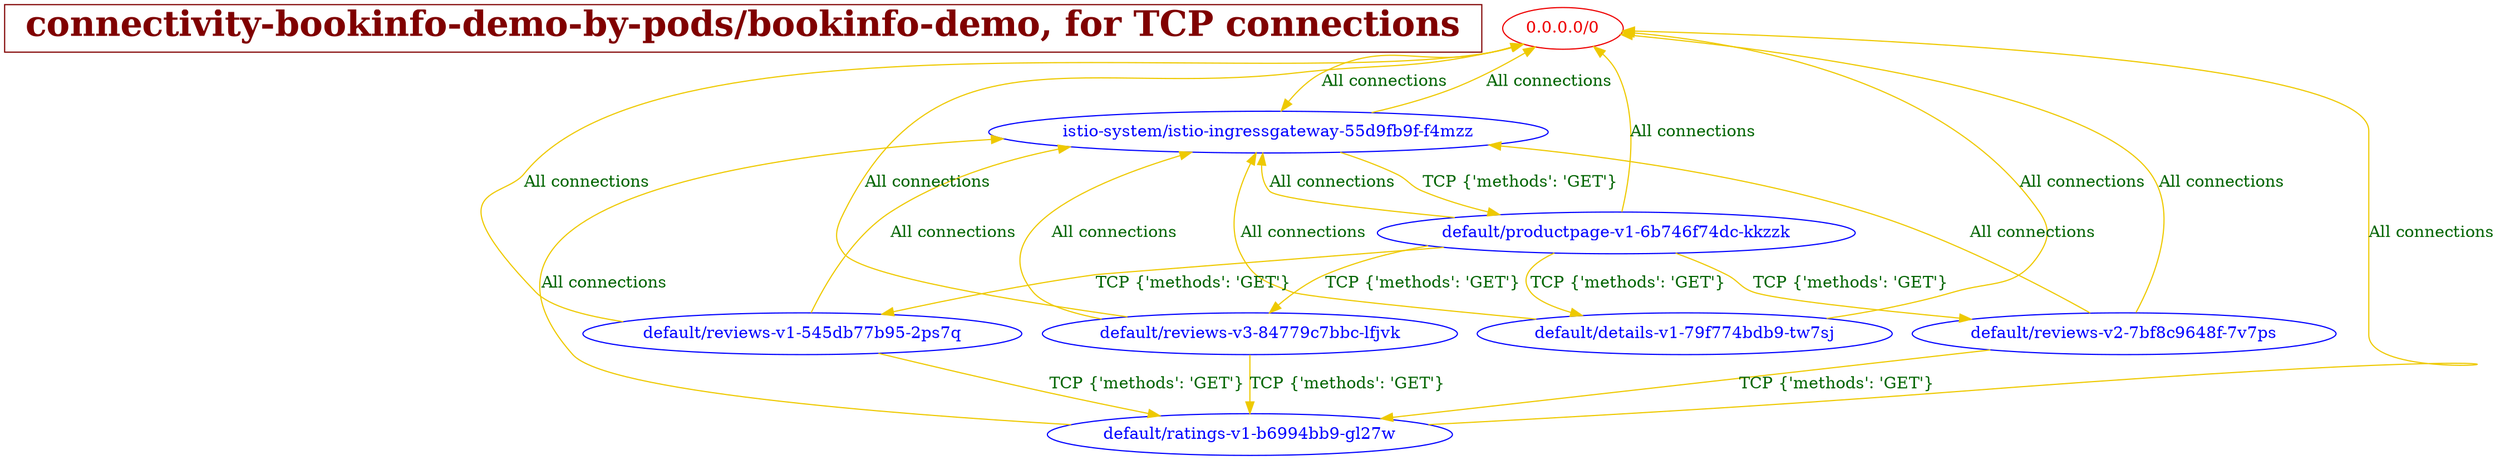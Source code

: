 // The Connectivity Graph of bookinfo-demo, for TCP connections
digraph {
	HEADER [shape="box" label=< <B>connectivity-bookinfo-demo-by-pods/bookinfo-demo, for TCP connections</B> > fontsize=30 color=webmaroon fontcolor=webmaroon];
	"0.0.0.0/0" [label="0.0.0.0/0" color="red2" fontcolor="red2"]
	"default/details-v1-79f774bdb9-tw7sj" [label="default/details-v1-79f774bdb9-tw7sj" color="blue" fontcolor="blue"]
	"default/productpage-v1-6b746f74dc-kkzzk" [label="default/productpage-v1-6b746f74dc-kkzzk" color="blue" fontcolor="blue"]
	"default/ratings-v1-b6994bb9-gl27w" [label="default/ratings-v1-b6994bb9-gl27w" color="blue" fontcolor="blue"]
	"default/reviews-v1-545db77b95-2ps7q" [label="default/reviews-v1-545db77b95-2ps7q" color="blue" fontcolor="blue"]
	"default/reviews-v2-7bf8c9648f-7v7ps" [label="default/reviews-v2-7bf8c9648f-7v7ps" color="blue" fontcolor="blue"]
	"default/reviews-v3-84779c7bbc-lfjvk" [label="default/reviews-v3-84779c7bbc-lfjvk" color="blue" fontcolor="blue"]
	"istio-system/istio-ingressgateway-55d9fb9f-f4mzz" [label="istio-system/istio-ingressgateway-55d9fb9f-f4mzz" color="blue" fontcolor="blue"]
	"0.0.0.0/0" -> "istio-system/istio-ingressgateway-55d9fb9f-f4mzz" [label="All connections" color="gold2" fontcolor="darkgreen"]
	"default/details-v1-79f774bdb9-tw7sj" -> "0.0.0.0/0" [label="All connections" color="gold2" fontcolor="darkgreen"]
	"default/details-v1-79f774bdb9-tw7sj" -> "istio-system/istio-ingressgateway-55d9fb9f-f4mzz" [label="All connections" color="gold2" fontcolor="darkgreen"]
	"default/productpage-v1-6b746f74dc-kkzzk" -> "0.0.0.0/0" [label="All connections" color="gold2" fontcolor="darkgreen"]
	"default/productpage-v1-6b746f74dc-kkzzk" -> "default/details-v1-79f774bdb9-tw7sj" [label="TCP {'methods': 'GET'}" color="gold2" fontcolor="darkgreen"]
	"default/productpage-v1-6b746f74dc-kkzzk" -> "default/reviews-v1-545db77b95-2ps7q" [label="TCP {'methods': 'GET'}" color="gold2" fontcolor="darkgreen"]
	"default/productpage-v1-6b746f74dc-kkzzk" -> "default/reviews-v2-7bf8c9648f-7v7ps" [label="TCP {'methods': 'GET'}" color="gold2" fontcolor="darkgreen"]
	"default/productpage-v1-6b746f74dc-kkzzk" -> "default/reviews-v3-84779c7bbc-lfjvk" [label="TCP {'methods': 'GET'}" color="gold2" fontcolor="darkgreen"]
	"default/productpage-v1-6b746f74dc-kkzzk" -> "istio-system/istio-ingressgateway-55d9fb9f-f4mzz" [label="All connections" color="gold2" fontcolor="darkgreen"]
	"default/ratings-v1-b6994bb9-gl27w" -> "0.0.0.0/0" [label="All connections" color="gold2" fontcolor="darkgreen"]
	"default/ratings-v1-b6994bb9-gl27w" -> "istio-system/istio-ingressgateway-55d9fb9f-f4mzz" [label="All connections" color="gold2" fontcolor="darkgreen"]
	"default/reviews-v1-545db77b95-2ps7q" -> "0.0.0.0/0" [label="All connections" color="gold2" fontcolor="darkgreen"]
	"default/reviews-v1-545db77b95-2ps7q" -> "default/ratings-v1-b6994bb9-gl27w" [label="TCP {'methods': 'GET'}" color="gold2" fontcolor="darkgreen"]
	"default/reviews-v1-545db77b95-2ps7q" -> "istio-system/istio-ingressgateway-55d9fb9f-f4mzz" [label="All connections" color="gold2" fontcolor="darkgreen"]
	"default/reviews-v2-7bf8c9648f-7v7ps" -> "0.0.0.0/0" [label="All connections" color="gold2" fontcolor="darkgreen"]
	"default/reviews-v2-7bf8c9648f-7v7ps" -> "default/ratings-v1-b6994bb9-gl27w" [label="TCP {'methods': 'GET'}" color="gold2" fontcolor="darkgreen"]
	"default/reviews-v2-7bf8c9648f-7v7ps" -> "istio-system/istio-ingressgateway-55d9fb9f-f4mzz" [label="All connections" color="gold2" fontcolor="darkgreen"]
	"default/reviews-v3-84779c7bbc-lfjvk" -> "0.0.0.0/0" [label="All connections" color="gold2" fontcolor="darkgreen"]
	"default/reviews-v3-84779c7bbc-lfjvk" -> "default/ratings-v1-b6994bb9-gl27w" [label="TCP {'methods': 'GET'}" color="gold2" fontcolor="darkgreen"]
	"default/reviews-v3-84779c7bbc-lfjvk" -> "istio-system/istio-ingressgateway-55d9fb9f-f4mzz" [label="All connections" color="gold2" fontcolor="darkgreen"]
	"istio-system/istio-ingressgateway-55d9fb9f-f4mzz" -> "0.0.0.0/0" [label="All connections" color="gold2" fontcolor="darkgreen"]
	"istio-system/istio-ingressgateway-55d9fb9f-f4mzz" -> "default/productpage-v1-6b746f74dc-kkzzk" [label="TCP {'methods': 'GET'}" color="gold2" fontcolor="darkgreen"]
}

// The Connectivity Graph of bookinfo-demo, for non-TCP connections
digraph {
	HEADER [shape="box" label=< <B>connectivity-bookinfo-demo-by-pods/bookinfo-demo, for non-TCP connections</B> > fontsize=30 color=webmaroon fontcolor=webmaroon];
	"0.0.0.0/0" [label="0.0.0.0/0" color="red2" fontcolor="red2"]
	"default/details-v1-79f774bdb9-tw7sj" [label="default/details-v1-79f774bdb9-tw7sj" color="blue" fontcolor="blue"]
	"default/productpage-v1-6b746f74dc-kkzzk" [label="default/productpage-v1-6b746f74dc-kkzzk" color="blue" fontcolor="blue"]
	"default/ratings-v1-b6994bb9-gl27w" [label="default/ratings-v1-b6994bb9-gl27w" color="blue" fontcolor="blue"]
	"default/reviews-v1-545db77b95-2ps7q" [label="default/reviews-v1-545db77b95-2ps7q" color="blue" fontcolor="blue"]
	"default/reviews-v2-7bf8c9648f-7v7ps" [label="default/reviews-v2-7bf8c9648f-7v7ps" color="blue" fontcolor="blue"]
	"default/reviews-v3-84779c7bbc-lfjvk" [label="default/reviews-v3-84779c7bbc-lfjvk" color="blue" fontcolor="blue"]
	"istio-system/istio-ingressgateway-55d9fb9f-f4mzz" [label="istio-system/istio-ingressgateway-55d9fb9f-f4mzz" color="blue" fontcolor="blue"]
	"0.0.0.0/0" -> "default/details-v1-79f774bdb9-tw7sj" [label="All connections" color="gold2" fontcolor="darkgreen"]
	"0.0.0.0/0" -> "default/productpage-v1-6b746f74dc-kkzzk" [label="All connections" color="gold2" fontcolor="darkgreen"]
	"0.0.0.0/0" -> "default/ratings-v1-b6994bb9-gl27w" [label="All connections" color="gold2" fontcolor="darkgreen"]
	"0.0.0.0/0" -> "default/reviews-v1-545db77b95-2ps7q" [label="All connections" color="gold2" fontcolor="darkgreen"]
	"0.0.0.0/0" -> "default/reviews-v2-7bf8c9648f-7v7ps" [label="All connections" color="gold2" fontcolor="darkgreen"]
	"0.0.0.0/0" -> "default/reviews-v3-84779c7bbc-lfjvk" [label="All connections" color="gold2" fontcolor="darkgreen"]
	"0.0.0.0/0" -> "istio-system/istio-ingressgateway-55d9fb9f-f4mzz" [label="All connections" color="gold2" fontcolor="darkgreen"]
	"default/details-v1-79f774bdb9-tw7sj" -> "0.0.0.0/0" [label="All connections" color="gold2" fontcolor="darkgreen"]
	"default/details-v1-79f774bdb9-tw7sj" -> "default/productpage-v1-6b746f74dc-kkzzk" [label="All connections" color="gold2" fontcolor="darkgreen"]
	"default/details-v1-79f774bdb9-tw7sj" -> "default/ratings-v1-b6994bb9-gl27w" [label="All connections" color="gold2" fontcolor="darkgreen"]
	"default/details-v1-79f774bdb9-tw7sj" -> "default/reviews-v1-545db77b95-2ps7q" [label="All connections" color="gold2" fontcolor="darkgreen"]
	"default/details-v1-79f774bdb9-tw7sj" -> "default/reviews-v2-7bf8c9648f-7v7ps" [label="All connections" color="gold2" fontcolor="darkgreen"]
	"default/details-v1-79f774bdb9-tw7sj" -> "default/reviews-v3-84779c7bbc-lfjvk" [label="All connections" color="gold2" fontcolor="darkgreen"]
	"default/details-v1-79f774bdb9-tw7sj" -> "istio-system/istio-ingressgateway-55d9fb9f-f4mzz" [label="All connections" color="gold2" fontcolor="darkgreen"]
	"default/productpage-v1-6b746f74dc-kkzzk" -> "0.0.0.0/0" [label="All connections" color="gold2" fontcolor="darkgreen"]
	"default/productpage-v1-6b746f74dc-kkzzk" -> "default/details-v1-79f774bdb9-tw7sj" [label="All connections" color="gold2" fontcolor="darkgreen"]
	"default/productpage-v1-6b746f74dc-kkzzk" -> "default/ratings-v1-b6994bb9-gl27w" [label="All connections" color="gold2" fontcolor="darkgreen"]
	"default/productpage-v1-6b746f74dc-kkzzk" -> "default/reviews-v1-545db77b95-2ps7q" [label="All connections" color="gold2" fontcolor="darkgreen"]
	"default/productpage-v1-6b746f74dc-kkzzk" -> "default/reviews-v2-7bf8c9648f-7v7ps" [label="All connections" color="gold2" fontcolor="darkgreen"]
	"default/productpage-v1-6b746f74dc-kkzzk" -> "default/reviews-v3-84779c7bbc-lfjvk" [label="All connections" color="gold2" fontcolor="darkgreen"]
	"default/productpage-v1-6b746f74dc-kkzzk" -> "istio-system/istio-ingressgateway-55d9fb9f-f4mzz" [label="All connections" color="gold2" fontcolor="darkgreen"]
	"default/ratings-v1-b6994bb9-gl27w" -> "0.0.0.0/0" [label="All connections" color="gold2" fontcolor="darkgreen"]
	"default/ratings-v1-b6994bb9-gl27w" -> "default/details-v1-79f774bdb9-tw7sj" [label="All connections" color="gold2" fontcolor="darkgreen"]
	"default/ratings-v1-b6994bb9-gl27w" -> "default/productpage-v1-6b746f74dc-kkzzk" [label="All connections" color="gold2" fontcolor="darkgreen"]
	"default/ratings-v1-b6994bb9-gl27w" -> "default/reviews-v1-545db77b95-2ps7q" [label="All connections" color="gold2" fontcolor="darkgreen"]
	"default/ratings-v1-b6994bb9-gl27w" -> "default/reviews-v2-7bf8c9648f-7v7ps" [label="All connections" color="gold2" fontcolor="darkgreen"]
	"default/ratings-v1-b6994bb9-gl27w" -> "default/reviews-v3-84779c7bbc-lfjvk" [label="All connections" color="gold2" fontcolor="darkgreen"]
	"default/ratings-v1-b6994bb9-gl27w" -> "istio-system/istio-ingressgateway-55d9fb9f-f4mzz" [label="All connections" color="gold2" fontcolor="darkgreen"]
	"default/reviews-v1-545db77b95-2ps7q" -> "0.0.0.0/0" [label="All connections" color="gold2" fontcolor="darkgreen"]
	"default/reviews-v1-545db77b95-2ps7q" -> "default/details-v1-79f774bdb9-tw7sj" [label="All connections" color="gold2" fontcolor="darkgreen"]
	"default/reviews-v1-545db77b95-2ps7q" -> "default/productpage-v1-6b746f74dc-kkzzk" [label="All connections" color="gold2" fontcolor="darkgreen"]
	"default/reviews-v1-545db77b95-2ps7q" -> "default/ratings-v1-b6994bb9-gl27w" [label="All connections" color="gold2" fontcolor="darkgreen"]
	"default/reviews-v1-545db77b95-2ps7q" -> "default/reviews-v2-7bf8c9648f-7v7ps" [label="All connections" color="gold2" fontcolor="darkgreen"]
	"default/reviews-v1-545db77b95-2ps7q" -> "default/reviews-v3-84779c7bbc-lfjvk" [label="All connections" color="gold2" fontcolor="darkgreen"]
	"default/reviews-v1-545db77b95-2ps7q" -> "istio-system/istio-ingressgateway-55d9fb9f-f4mzz" [label="All connections" color="gold2" fontcolor="darkgreen"]
	"default/reviews-v2-7bf8c9648f-7v7ps" -> "0.0.0.0/0" [label="All connections" color="gold2" fontcolor="darkgreen"]
	"default/reviews-v2-7bf8c9648f-7v7ps" -> "default/details-v1-79f774bdb9-tw7sj" [label="All connections" color="gold2" fontcolor="darkgreen"]
	"default/reviews-v2-7bf8c9648f-7v7ps" -> "default/productpage-v1-6b746f74dc-kkzzk" [label="All connections" color="gold2" fontcolor="darkgreen"]
	"default/reviews-v2-7bf8c9648f-7v7ps" -> "default/ratings-v1-b6994bb9-gl27w" [label="All connections" color="gold2" fontcolor="darkgreen"]
	"default/reviews-v2-7bf8c9648f-7v7ps" -> "default/reviews-v1-545db77b95-2ps7q" [label="All connections" color="gold2" fontcolor="darkgreen"]
	"default/reviews-v2-7bf8c9648f-7v7ps" -> "default/reviews-v3-84779c7bbc-lfjvk" [label="All connections" color="gold2" fontcolor="darkgreen"]
	"default/reviews-v2-7bf8c9648f-7v7ps" -> "istio-system/istio-ingressgateway-55d9fb9f-f4mzz" [label="All connections" color="gold2" fontcolor="darkgreen"]
	"default/reviews-v3-84779c7bbc-lfjvk" -> "0.0.0.0/0" [label="All connections" color="gold2" fontcolor="darkgreen"]
	"default/reviews-v3-84779c7bbc-lfjvk" -> "default/details-v1-79f774bdb9-tw7sj" [label="All connections" color="gold2" fontcolor="darkgreen"]
	"default/reviews-v3-84779c7bbc-lfjvk" -> "default/productpage-v1-6b746f74dc-kkzzk" [label="All connections" color="gold2" fontcolor="darkgreen"]
	"default/reviews-v3-84779c7bbc-lfjvk" -> "default/ratings-v1-b6994bb9-gl27w" [label="All connections" color="gold2" fontcolor="darkgreen"]
	"default/reviews-v3-84779c7bbc-lfjvk" -> "default/reviews-v1-545db77b95-2ps7q" [label="All connections" color="gold2" fontcolor="darkgreen"]
	"default/reviews-v3-84779c7bbc-lfjvk" -> "default/reviews-v2-7bf8c9648f-7v7ps" [label="All connections" color="gold2" fontcolor="darkgreen"]
	"default/reviews-v3-84779c7bbc-lfjvk" -> "istio-system/istio-ingressgateway-55d9fb9f-f4mzz" [label="All connections" color="gold2" fontcolor="darkgreen"]
	"istio-system/istio-ingressgateway-55d9fb9f-f4mzz" -> "0.0.0.0/0" [label="All connections" color="gold2" fontcolor="darkgreen"]
	"istio-system/istio-ingressgateway-55d9fb9f-f4mzz" -> "default/details-v1-79f774bdb9-tw7sj" [label="All connections" color="gold2" fontcolor="darkgreen"]
	"istio-system/istio-ingressgateway-55d9fb9f-f4mzz" -> "default/productpage-v1-6b746f74dc-kkzzk" [label="All connections" color="gold2" fontcolor="darkgreen"]
	"istio-system/istio-ingressgateway-55d9fb9f-f4mzz" -> "default/ratings-v1-b6994bb9-gl27w" [label="All connections" color="gold2" fontcolor="darkgreen"]
	"istio-system/istio-ingressgateway-55d9fb9f-f4mzz" -> "default/reviews-v1-545db77b95-2ps7q" [label="All connections" color="gold2" fontcolor="darkgreen"]
	"istio-system/istio-ingressgateway-55d9fb9f-f4mzz" -> "default/reviews-v2-7bf8c9648f-7v7ps" [label="All connections" color="gold2" fontcolor="darkgreen"]
	"istio-system/istio-ingressgateway-55d9fb9f-f4mzz" -> "default/reviews-v3-84779c7bbc-lfjvk" [label="All connections" color="gold2" fontcolor="darkgreen"]
}